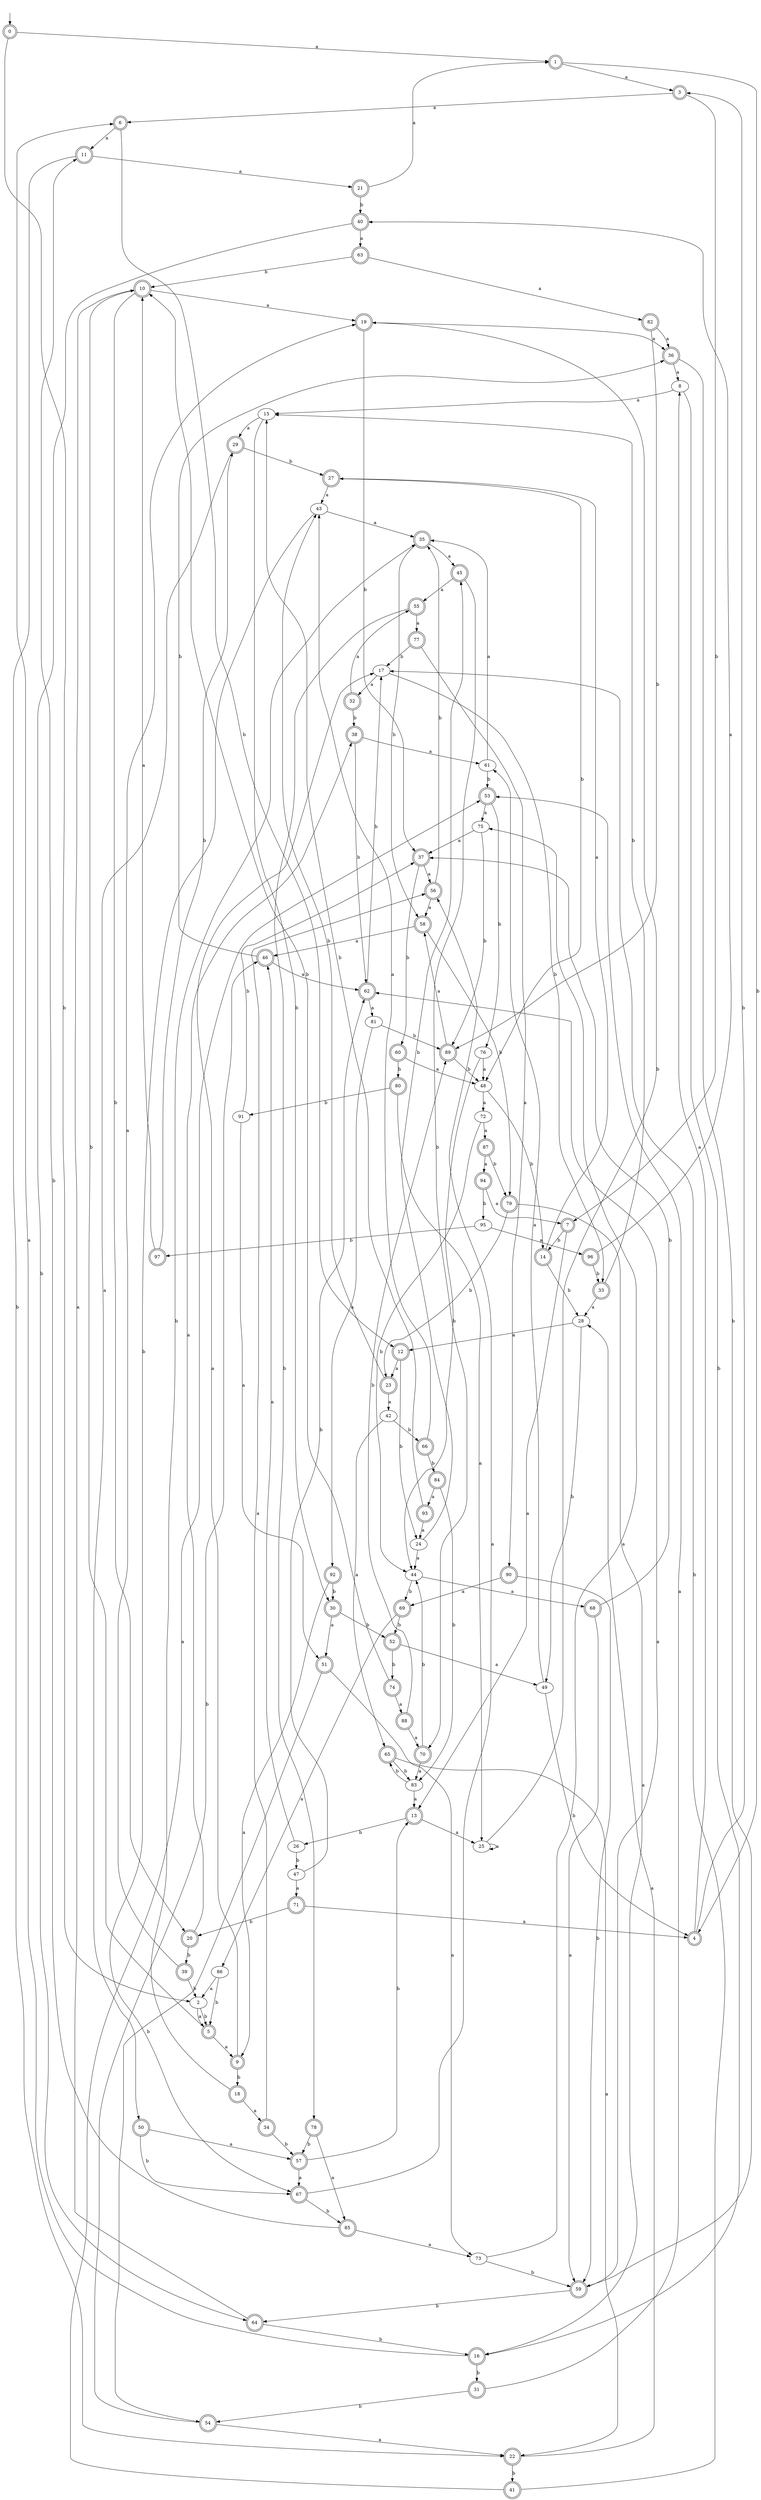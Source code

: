 digraph RandomDFA {
  __start0 [label="", shape=none];
  __start0 -> 0 [label=""];
  0 [shape=circle] [shape=doublecircle]
  0 -> 1 [label="a"]
  0 -> 2 [label="b"]
  1 [shape=doublecircle]
  1 -> 3 [label="a"]
  1 -> 4 [label="b"]
  2
  2 -> 5 [label="a"]
  2 -> 5 [label="b"]
  3 [shape=doublecircle]
  3 -> 6 [label="a"]
  3 -> 7 [label="b"]
  4 [shape=doublecircle]
  4 -> 8 [label="a"]
  4 -> 3 [label="b"]
  5 [shape=doublecircle]
  5 -> 9 [label="a"]
  5 -> 10 [label="b"]
  6 [shape=doublecircle]
  6 -> 11 [label="a"]
  6 -> 12 [label="b"]
  7 [shape=doublecircle]
  7 -> 13 [label="a"]
  7 -> 14 [label="b"]
  8
  8 -> 15 [label="a"]
  8 -> 16 [label="b"]
  9 [shape=doublecircle]
  9 -> 17 [label="a"]
  9 -> 18 [label="b"]
  10 [shape=doublecircle]
  10 -> 19 [label="a"]
  10 -> 20 [label="b"]
  11 [shape=doublecircle]
  11 -> 21 [label="a"]
  11 -> 22 [label="b"]
  12 [shape=doublecircle]
  12 -> 23 [label="a"]
  12 -> 24 [label="b"]
  13 [shape=doublecircle]
  13 -> 25 [label="a"]
  13 -> 26 [label="b"]
  14 [shape=doublecircle]
  14 -> 27 [label="a"]
  14 -> 28 [label="b"]
  15
  15 -> 29 [label="a"]
  15 -> 30 [label="b"]
  16 [shape=doublecircle]
  16 -> 6 [label="a"]
  16 -> 31 [label="b"]
  17
  17 -> 32 [label="a"]
  17 -> 33 [label="b"]
  18 [shape=doublecircle]
  18 -> 34 [label="a"]
  18 -> 35 [label="b"]
  19 [shape=doublecircle]
  19 -> 36 [label="a"]
  19 -> 37 [label="b"]
  20 [shape=doublecircle]
  20 -> 38 [label="a"]
  20 -> 39 [label="b"]
  21 [shape=doublecircle]
  21 -> 1 [label="a"]
  21 -> 40 [label="b"]
  22 [shape=doublecircle]
  22 -> 28 [label="a"]
  22 -> 41 [label="b"]
  23 [shape=doublecircle]
  23 -> 42 [label="a"]
  23 -> 43 [label="b"]
  24
  24 -> 44 [label="a"]
  24 -> 45 [label="b"]
  25
  25 -> 25 [label="a"]
  25 -> 19 [label="b"]
  26
  26 -> 46 [label="a"]
  26 -> 47 [label="b"]
  27 [shape=doublecircle]
  27 -> 43 [label="a"]
  27 -> 48 [label="b"]
  28
  28 -> 12 [label="a"]
  28 -> 49 [label="b"]
  29 [shape=doublecircle]
  29 -> 50 [label="a"]
  29 -> 27 [label="b"]
  30 [shape=doublecircle]
  30 -> 51 [label="a"]
  30 -> 52 [label="b"]
  31 [shape=doublecircle]
  31 -> 53 [label="a"]
  31 -> 54 [label="b"]
  32 [shape=doublecircle]
  32 -> 55 [label="a"]
  32 -> 38 [label="b"]
  33 [shape=doublecircle]
  33 -> 28 [label="a"]
  33 -> 15 [label="b"]
  34 [shape=doublecircle]
  34 -> 56 [label="a"]
  34 -> 57 [label="b"]
  35 [shape=doublecircle]
  35 -> 45 [label="a"]
  35 -> 58 [label="b"]
  36 [shape=doublecircle]
  36 -> 8 [label="a"]
  36 -> 59 [label="b"]
  37 [shape=doublecircle]
  37 -> 56 [label="a"]
  37 -> 60 [label="b"]
  38 [shape=doublecircle]
  38 -> 61 [label="a"]
  38 -> 62 [label="b"]
  39 [shape=doublecircle]
  39 -> 19 [label="a"]
  39 -> 2 [label="b"]
  40 [shape=doublecircle]
  40 -> 63 [label="a"]
  40 -> 64 [label="b"]
  41 [shape=doublecircle]
  41 -> 53 [label="a"]
  41 -> 17 [label="b"]
  42
  42 -> 65 [label="a"]
  42 -> 66 [label="b"]
  43
  43 -> 35 [label="a"]
  43 -> 67 [label="b"]
  44
  44 -> 68 [label="a"]
  44 -> 69 [label="b"]
  45 [shape=doublecircle]
  45 -> 55 [label="a"]
  45 -> 70 [label="b"]
  46 [shape=doublecircle]
  46 -> 62 [label="a"]
  46 -> 36 [label="b"]
  47
  47 -> 71 [label="a"]
  47 -> 62 [label="b"]
  48
  48 -> 72 [label="a"]
  48 -> 14 [label="b"]
  49
  49 -> 61 [label="a"]
  49 -> 4 [label="b"]
  50 [shape=doublecircle]
  50 -> 57 [label="a"]
  50 -> 67 [label="b"]
  51 [shape=doublecircle]
  51 -> 73 [label="a"]
  51 -> 54 [label="b"]
  52 [shape=doublecircle]
  52 -> 49 [label="a"]
  52 -> 74 [label="b"]
  53 [shape=doublecircle]
  53 -> 75 [label="a"]
  53 -> 76 [label="b"]
  54 [shape=doublecircle]
  54 -> 22 [label="a"]
  54 -> 46 [label="b"]
  55 [shape=doublecircle]
  55 -> 77 [label="a"]
  55 -> 78 [label="b"]
  56 [shape=doublecircle]
  56 -> 58 [label="a"]
  56 -> 35 [label="b"]
  57 [shape=doublecircle]
  57 -> 67 [label="a"]
  57 -> 13 [label="b"]
  58 [shape=doublecircle]
  58 -> 46 [label="a"]
  58 -> 79 [label="b"]
  59 [shape=doublecircle]
  59 -> 62 [label="a"]
  59 -> 64 [label="b"]
  60 [shape=doublecircle]
  60 -> 48 [label="a"]
  60 -> 80 [label="b"]
  61
  61 -> 35 [label="a"]
  61 -> 53 [label="b"]
  62 [shape=doublecircle]
  62 -> 81 [label="a"]
  62 -> 17 [label="b"]
  63 [shape=doublecircle]
  63 -> 82 [label="a"]
  63 -> 10 [label="b"]
  64 [shape=doublecircle]
  64 -> 10 [label="a"]
  64 -> 16 [label="b"]
  65 [shape=doublecircle]
  65 -> 22 [label="a"]
  65 -> 83 [label="b"]
  66 [shape=doublecircle]
  66 -> 43 [label="a"]
  66 -> 84 [label="b"]
  67 [shape=doublecircle]
  67 -> 56 [label="a"]
  67 -> 85 [label="b"]
  68 [shape=doublecircle]
  68 -> 59 [label="a"]
  68 -> 37 [label="b"]
  69 [shape=doublecircle]
  69 -> 86 [label="a"]
  69 -> 52 [label="b"]
  70 [shape=doublecircle]
  70 -> 83 [label="a"]
  70 -> 44 [label="b"]
  71 [shape=doublecircle]
  71 -> 4 [label="a"]
  71 -> 20 [label="b"]
  72
  72 -> 87 [label="a"]
  72 -> 44 [label="b"]
  73
  73 -> 75 [label="a"]
  73 -> 59 [label="b"]
  74 [shape=doublecircle]
  74 -> 88 [label="a"]
  74 -> 10 [label="b"]
  75
  75 -> 37 [label="a"]
  75 -> 89 [label="b"]
  76
  76 -> 48 [label="a"]
  76 -> 44 [label="b"]
  77 [shape=doublecircle]
  77 -> 90 [label="a"]
  77 -> 17 [label="b"]
  78 [shape=doublecircle]
  78 -> 85 [label="a"]
  78 -> 57 [label="b"]
  79 [shape=doublecircle]
  79 -> 16 [label="a"]
  79 -> 23 [label="b"]
  80 [shape=doublecircle]
  80 -> 25 [label="a"]
  80 -> 91 [label="b"]
  81
  81 -> 92 [label="a"]
  81 -> 89 [label="b"]
  82 [shape=doublecircle]
  82 -> 36 [label="a"]
  82 -> 89 [label="b"]
  83
  83 -> 13 [label="a"]
  83 -> 65 [label="b"]
  84 [shape=doublecircle]
  84 -> 93 [label="a"]
  84 -> 83 [label="b"]
  85 [shape=doublecircle]
  85 -> 73 [label="a"]
  85 -> 11 [label="b"]
  86
  86 -> 2 [label="a"]
  86 -> 5 [label="b"]
  87 [shape=doublecircle]
  87 -> 94 [label="a"]
  87 -> 79 [label="b"]
  88 [shape=doublecircle]
  88 -> 70 [label="a"]
  88 -> 89 [label="b"]
  89 [shape=doublecircle]
  89 -> 58 [label="a"]
  89 -> 48 [label="b"]
  90 [shape=doublecircle]
  90 -> 69 [label="a"]
  90 -> 59 [label="b"]
  91
  91 -> 51 [label="a"]
  91 -> 37 [label="b"]
  92 [shape=doublecircle]
  92 -> 9 [label="a"]
  92 -> 30 [label="b"]
  93 [shape=doublecircle]
  93 -> 24 [label="a"]
  93 -> 15 [label="b"]
  94 [shape=doublecircle]
  94 -> 7 [label="a"]
  94 -> 95 [label="b"]
  95
  95 -> 96 [label="a"]
  95 -> 97 [label="b"]
  96 [shape=doublecircle]
  96 -> 40 [label="a"]
  96 -> 33 [label="b"]
  97 [shape=doublecircle]
  97 -> 10 [label="a"]
  97 -> 29 [label="b"]
}
